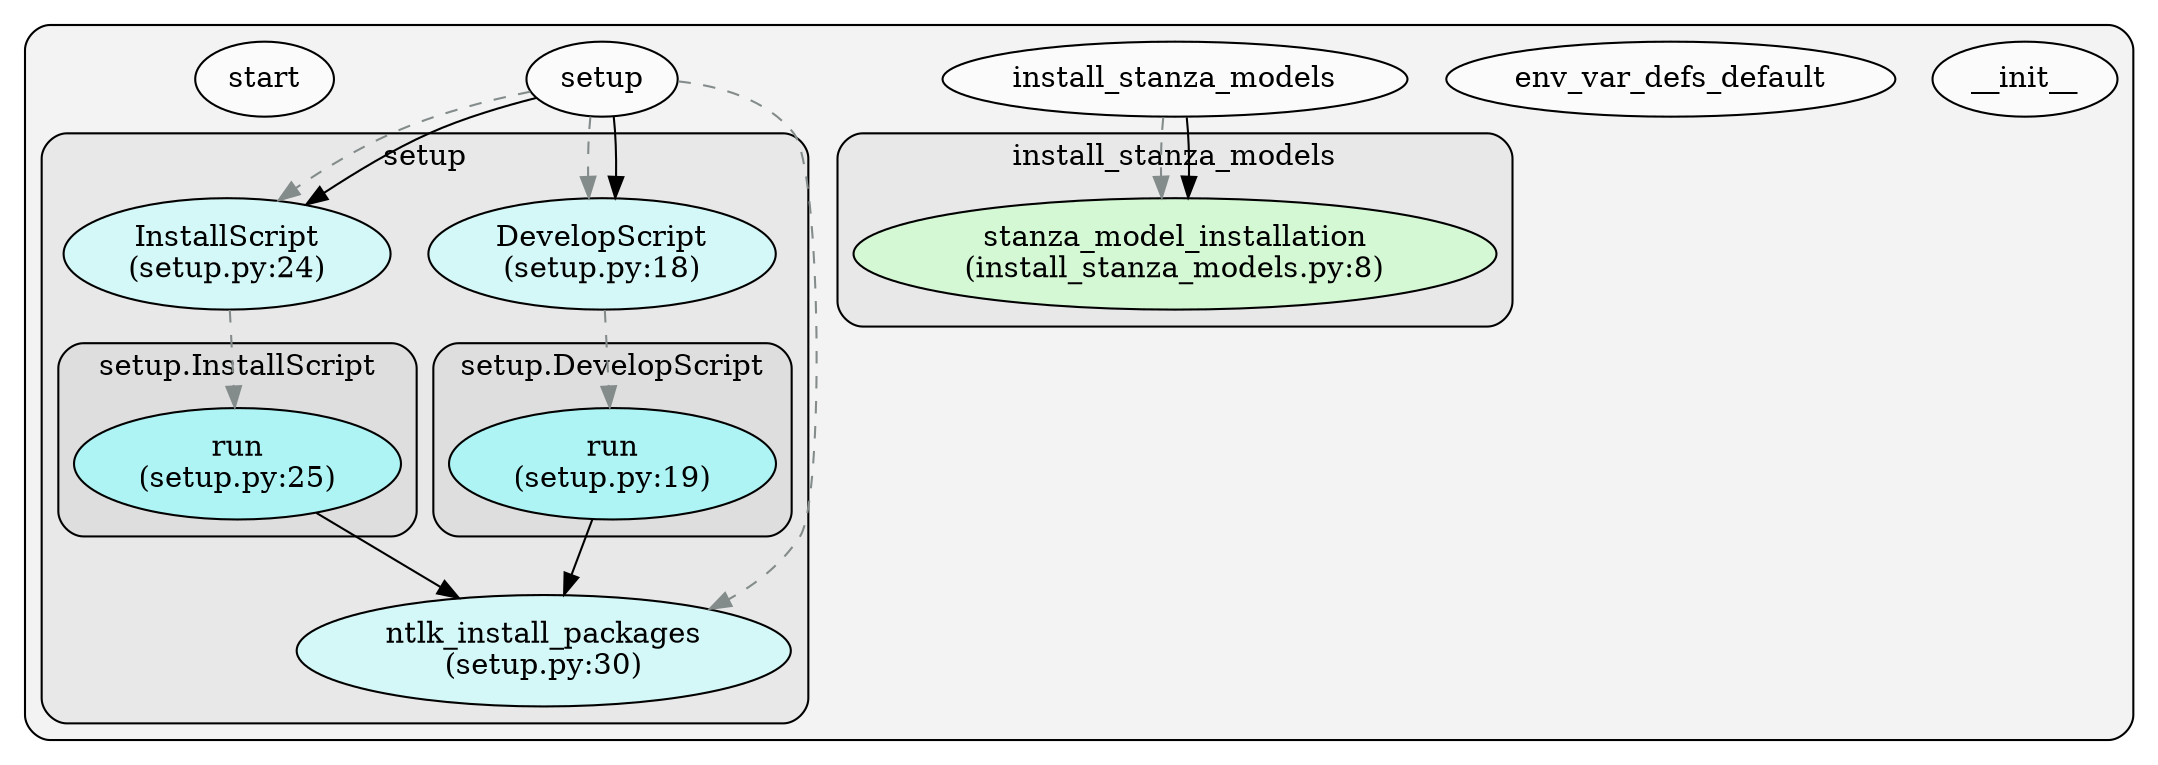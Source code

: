 digraph G {
    graph [rankdir=TB, clusterrank="local"];
    subgraph cluster_G {

        graph [style="filled,rounded",fillcolor="#80808018", label=""];
        __init__ [label="__init__", style="filled", fillcolor="#ffffffb2", fontcolor="#000000", group="0"];
        env_var_defs_default [label="env_var_defs_default", style="filled", fillcolor="#ffffffb2", fontcolor="#000000", group="1"];
        install_stanza_models [label="install_stanza_models", style="filled", fillcolor="#ffffffb2", fontcolor="#000000", group="2"];
        setup [label="setup", style="filled", fillcolor="#ffffffb2", fontcolor="#000000", group="3"];
        start [label="start", style="filled", fillcolor="#ffffffb2", fontcolor="#000000", group="4"];
        subgraph cluster_install_stanza_models {

            graph [style="filled,rounded",fillcolor="#80808018", label="install_stanza_models"];
            install_stanza_models__stanza_model_installation [label="stanza_model_installation\n(install_stanza_models.py:8)", style="filled", fillcolor="#ccfeccb2", fontcolor="#000000", group="2"];
        }
        subgraph cluster_setup {

            graph [style="filled,rounded",fillcolor="#80808018", label="setup"];
            setup__DevelopScript [label="DevelopScript\n(setup.py:18)", style="filled", fillcolor="#ccfefeb2", fontcolor="#000000", group="3"];
            setup__InstallScript [label="InstallScript\n(setup.py:24)", style="filled", fillcolor="#ccfefeb2", fontcolor="#000000", group="3"];
            setup__ntlk_install_packages [label="ntlk_install_packages\n(setup.py:30)", style="filled", fillcolor="#ccfefeb2", fontcolor="#000000", group="3"];
            subgraph cluster_setup__DevelopScript {

                graph [style="filled,rounded",fillcolor="#80808018", label="setup.DevelopScript"];
                setup__DevelopScript__run [label="run\n(setup.py:19)", style="filled", fillcolor="#99feffb2", fontcolor="#000000", group="3"];
            }
            subgraph cluster_setup__InstallScript {

                graph [style="filled,rounded",fillcolor="#80808018", label="setup.InstallScript"];
                setup__InstallScript__run [label="run\n(setup.py:25)", style="filled", fillcolor="#99feffb2", fontcolor="#000000", group="3"];
            }
        }
    }
        install_stanza_models -> install_stanza_models__stanza_model_installation [style="dashed", color="#838b8b"];
        setup -> setup__InstallScript [style="dashed", color="#838b8b"];
        setup -> setup__ntlk_install_packages [style="dashed", color="#838b8b"];
        setup -> setup__DevelopScript [style="dashed", color="#838b8b"];
        setup__DevelopScript -> setup__DevelopScript__run [style="dashed", color="#838b8b"];
        setup__InstallScript -> setup__InstallScript__run [style="dashed", color="#838b8b"];
        install_stanza_models -> install_stanza_models__stanza_model_installation [style="solid", color="#000000"];
        setup -> setup__InstallScript [style="solid", color="#000000"];
        setup -> setup__DevelopScript [style="solid", color="#000000"];
        setup__DevelopScript__run -> setup__ntlk_install_packages [style="solid", color="#000000"];
        setup__InstallScript__run -> setup__ntlk_install_packages [style="solid", color="#000000"];
    }
